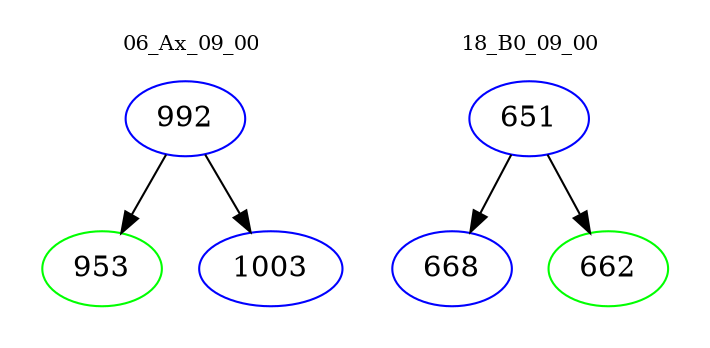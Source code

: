 digraph{
subgraph cluster_0 {
color = white
label = "06_Ax_09_00";
fontsize=10;
T0_992 [label="992", color="blue"]
T0_992 -> T0_953 [color="black"]
T0_953 [label="953", color="green"]
T0_992 -> T0_1003 [color="black"]
T0_1003 [label="1003", color="blue"]
}
subgraph cluster_1 {
color = white
label = "18_B0_09_00";
fontsize=10;
T1_651 [label="651", color="blue"]
T1_651 -> T1_668 [color="black"]
T1_668 [label="668", color="blue"]
T1_651 -> T1_662 [color="black"]
T1_662 [label="662", color="green"]
}
}
